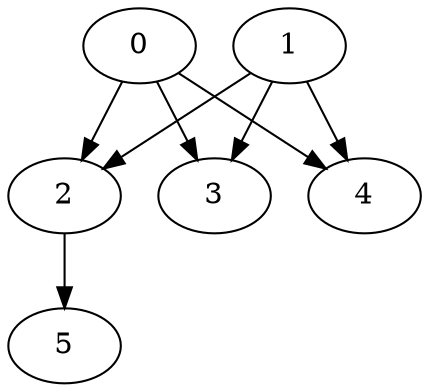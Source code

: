 /* Created by igraph 0.10.15 */
digraph {
  0 [
    Visited=1
    Line=94386574880368
  ];
  1 [
    Visited=1
    Line=94386574881072
  ];
  2 [
    Visited=1
    Line=94386574881424
  ];
  3 [
    Visited=1
    Line=94386574881824
  ];
  4 [
    Visited=1
    Line=94386574882224
  ];
  5 [
    Visited=1
    Line=94386574882624
  ];

  0 -> 2;
  0 -> 3;
  0 -> 4;
  1 -> 2;
  1 -> 3;
  1 -> 4;
  2 -> 5;
}
